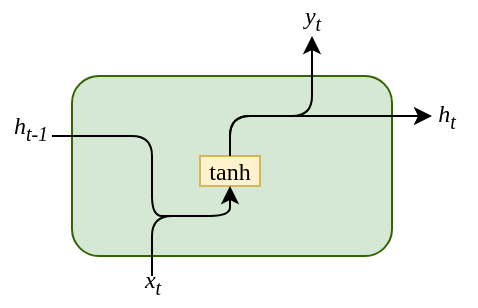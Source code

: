 <mxfile version="11.1.2" type="github"><diagram id="mNvA7_34ZhxDh4VkclQN" name="Page-1"><mxGraphModel dx="569" dy="305" grid="1" gridSize="10" guides="1" tooltips="1" connect="1" arrows="1" fold="1" page="1" pageScale="1" pageWidth="850" pageHeight="1100" math="0" shadow="0"><root><mxCell id="0"/><mxCell id="1" parent="0"/><mxCell id="W7psB1ZoYhxOaM0U4v4y-1" value="" style="rounded=1;whiteSpace=wrap;html=1;fillColor=#d5e8d4;strokeColor=#336600;shadow=0;glass=0;comic=0;gradientColor=none;" vertex="1" parent="1"><mxGeometry x="330" y="260" width="160" height="90" as="geometry"/></mxCell><mxCell id="W7psB1ZoYhxOaM0U4v4y-2" value="tanh" style="rounded=0;whiteSpace=wrap;html=1;fillColor=#fff2cc;strokeColor=#d6b656;fontFamily=Georgia;verticalAlign=middle;align=center;labelPosition=center;verticalLabelPosition=middle;horizontal=1;" vertex="1" parent="1"><mxGeometry x="394" y="300" width="30" height="15" as="geometry"/></mxCell><mxCell id="W7psB1ZoYhxOaM0U4v4y-3" value="" style="edgeStyle=elbowEdgeStyle;elbow=vertical;endArrow=classic;html=1;fontFamily=Georgia;entryX=0.5;entryY=1;entryDx=0;entryDy=0;" edge="1" parent="1" target="W7psB1ZoYhxOaM0U4v4y-2"><mxGeometry width="50" height="50" relative="1" as="geometry"><mxPoint x="370" y="360" as="sourcePoint"/><mxPoint x="400" y="350" as="targetPoint"/><Array as="points"><mxPoint x="380" y="330"/><mxPoint x="380" y="340"/></Array></mxGeometry></mxCell><mxCell id="W7psB1ZoYhxOaM0U4v4y-4" value="" style="edgeStyle=elbowEdgeStyle;elbow=horizontal;endArrow=none;html=1;fontFamily=Georgia;endFill=0;" edge="1" parent="1"><mxGeometry width="50" height="50" relative="1" as="geometry"><mxPoint x="320" y="290" as="sourcePoint"/><mxPoint x="380" y="330" as="targetPoint"/><Array as="points"><mxPoint x="370" y="310"/></Array></mxGeometry></mxCell><mxCell id="W7psB1ZoYhxOaM0U4v4y-6" value="" style="edgeStyle=elbowEdgeStyle;elbow=vertical;endArrow=classic;html=1;fontFamily=Georgia;exitX=0.5;exitY=0;exitDx=0;exitDy=0;" edge="1" parent="1" source="W7psB1ZoYhxOaM0U4v4y-2"><mxGeometry width="50" height="50" relative="1" as="geometry"><mxPoint x="490" y="300" as="sourcePoint"/><mxPoint x="510" y="280" as="targetPoint"/><Array as="points"><mxPoint x="480" y="280"/></Array></mxGeometry></mxCell><mxCell id="W7psB1ZoYhxOaM0U4v4y-7" value="" style="edgeStyle=elbowEdgeStyle;elbow=vertical;endArrow=classic;html=1;fontFamily=Georgia;exitX=0.5;exitY=0;exitDx=0;exitDy=0;" edge="1" parent="1" source="W7psB1ZoYhxOaM0U4v4y-2"><mxGeometry width="50" height="50" relative="1" as="geometry"><mxPoint x="410" y="290" as="sourcePoint"/><mxPoint x="450" y="240" as="targetPoint"/><Array as="points"><mxPoint x="430" y="280"/><mxPoint x="440" y="270"/></Array></mxGeometry></mxCell><mxCell id="W7psB1ZoYhxOaM0U4v4y-10" value="&lt;i&gt;x&lt;sub&gt;t&lt;/sub&gt;&lt;/i&gt;" style="text;html=1;resizable=0;points=[];autosize=1;align=center;verticalAlign=middle;spacingTop=-4;fontFamily=Georgia;" vertex="1" parent="1"><mxGeometry x="360" y="355" width="20" height="20" as="geometry"/></mxCell><mxCell id="W7psB1ZoYhxOaM0U4v4y-11" value="&lt;i&gt;h&lt;sub&gt;t-1&lt;/sub&gt;&lt;/i&gt;" style="text;html=1;resizable=0;points=[];autosize=1;align=center;verticalAlign=middle;spacingTop=-4;fontFamily=Georgia;" vertex="1" parent="1"><mxGeometry x="294" y="278" width="30" height="20" as="geometry"/></mxCell><mxCell id="W7psB1ZoYhxOaM0U4v4y-12" value="&lt;i&gt;y&lt;sub&gt;t&lt;/sub&gt;&lt;/i&gt;" style="text;html=1;resizable=0;points=[];autosize=1;align=center;verticalAlign=middle;spacingTop=-4;fontFamily=Georgia;" vertex="1" parent="1"><mxGeometry x="435" y="223" width="30" height="20" as="geometry"/></mxCell><mxCell id="W7psB1ZoYhxOaM0U4v4y-13" value="&lt;i&gt;h&lt;sub&gt;t&lt;/sub&gt;&lt;/i&gt;" style="text;html=1;resizable=0;points=[];autosize=1;align=center;verticalAlign=middle;spacingTop=-4;fontFamily=Georgia;" vertex="1" parent="1"><mxGeometry x="502" y="271.5" width="30" height="20" as="geometry"/></mxCell></root></mxGraphModel></diagram></mxfile>